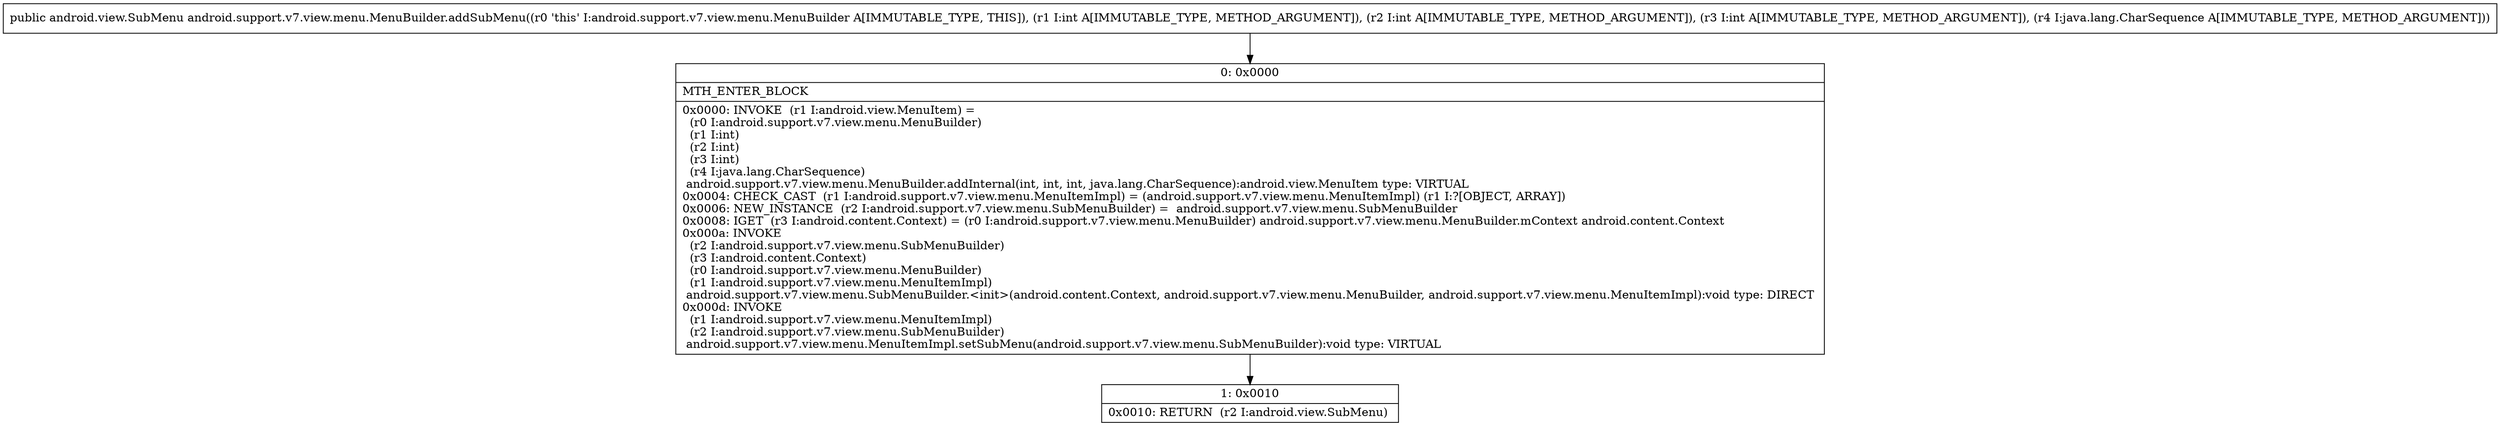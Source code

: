 digraph "CFG forandroid.support.v7.view.menu.MenuBuilder.addSubMenu(IIILjava\/lang\/CharSequence;)Landroid\/view\/SubMenu;" {
Node_0 [shape=record,label="{0\:\ 0x0000|MTH_ENTER_BLOCK\l|0x0000: INVOKE  (r1 I:android.view.MenuItem) = \l  (r0 I:android.support.v7.view.menu.MenuBuilder)\l  (r1 I:int)\l  (r2 I:int)\l  (r3 I:int)\l  (r4 I:java.lang.CharSequence)\l android.support.v7.view.menu.MenuBuilder.addInternal(int, int, int, java.lang.CharSequence):android.view.MenuItem type: VIRTUAL \l0x0004: CHECK_CAST  (r1 I:android.support.v7.view.menu.MenuItemImpl) = (android.support.v7.view.menu.MenuItemImpl) (r1 I:?[OBJECT, ARRAY]) \l0x0006: NEW_INSTANCE  (r2 I:android.support.v7.view.menu.SubMenuBuilder) =  android.support.v7.view.menu.SubMenuBuilder \l0x0008: IGET  (r3 I:android.content.Context) = (r0 I:android.support.v7.view.menu.MenuBuilder) android.support.v7.view.menu.MenuBuilder.mContext android.content.Context \l0x000a: INVOKE  \l  (r2 I:android.support.v7.view.menu.SubMenuBuilder)\l  (r3 I:android.content.Context)\l  (r0 I:android.support.v7.view.menu.MenuBuilder)\l  (r1 I:android.support.v7.view.menu.MenuItemImpl)\l android.support.v7.view.menu.SubMenuBuilder.\<init\>(android.content.Context, android.support.v7.view.menu.MenuBuilder, android.support.v7.view.menu.MenuItemImpl):void type: DIRECT \l0x000d: INVOKE  \l  (r1 I:android.support.v7.view.menu.MenuItemImpl)\l  (r2 I:android.support.v7.view.menu.SubMenuBuilder)\l android.support.v7.view.menu.MenuItemImpl.setSubMenu(android.support.v7.view.menu.SubMenuBuilder):void type: VIRTUAL \l}"];
Node_1 [shape=record,label="{1\:\ 0x0010|0x0010: RETURN  (r2 I:android.view.SubMenu) \l}"];
MethodNode[shape=record,label="{public android.view.SubMenu android.support.v7.view.menu.MenuBuilder.addSubMenu((r0 'this' I:android.support.v7.view.menu.MenuBuilder A[IMMUTABLE_TYPE, THIS]), (r1 I:int A[IMMUTABLE_TYPE, METHOD_ARGUMENT]), (r2 I:int A[IMMUTABLE_TYPE, METHOD_ARGUMENT]), (r3 I:int A[IMMUTABLE_TYPE, METHOD_ARGUMENT]), (r4 I:java.lang.CharSequence A[IMMUTABLE_TYPE, METHOD_ARGUMENT])) }"];
MethodNode -> Node_0;
Node_0 -> Node_1;
}

